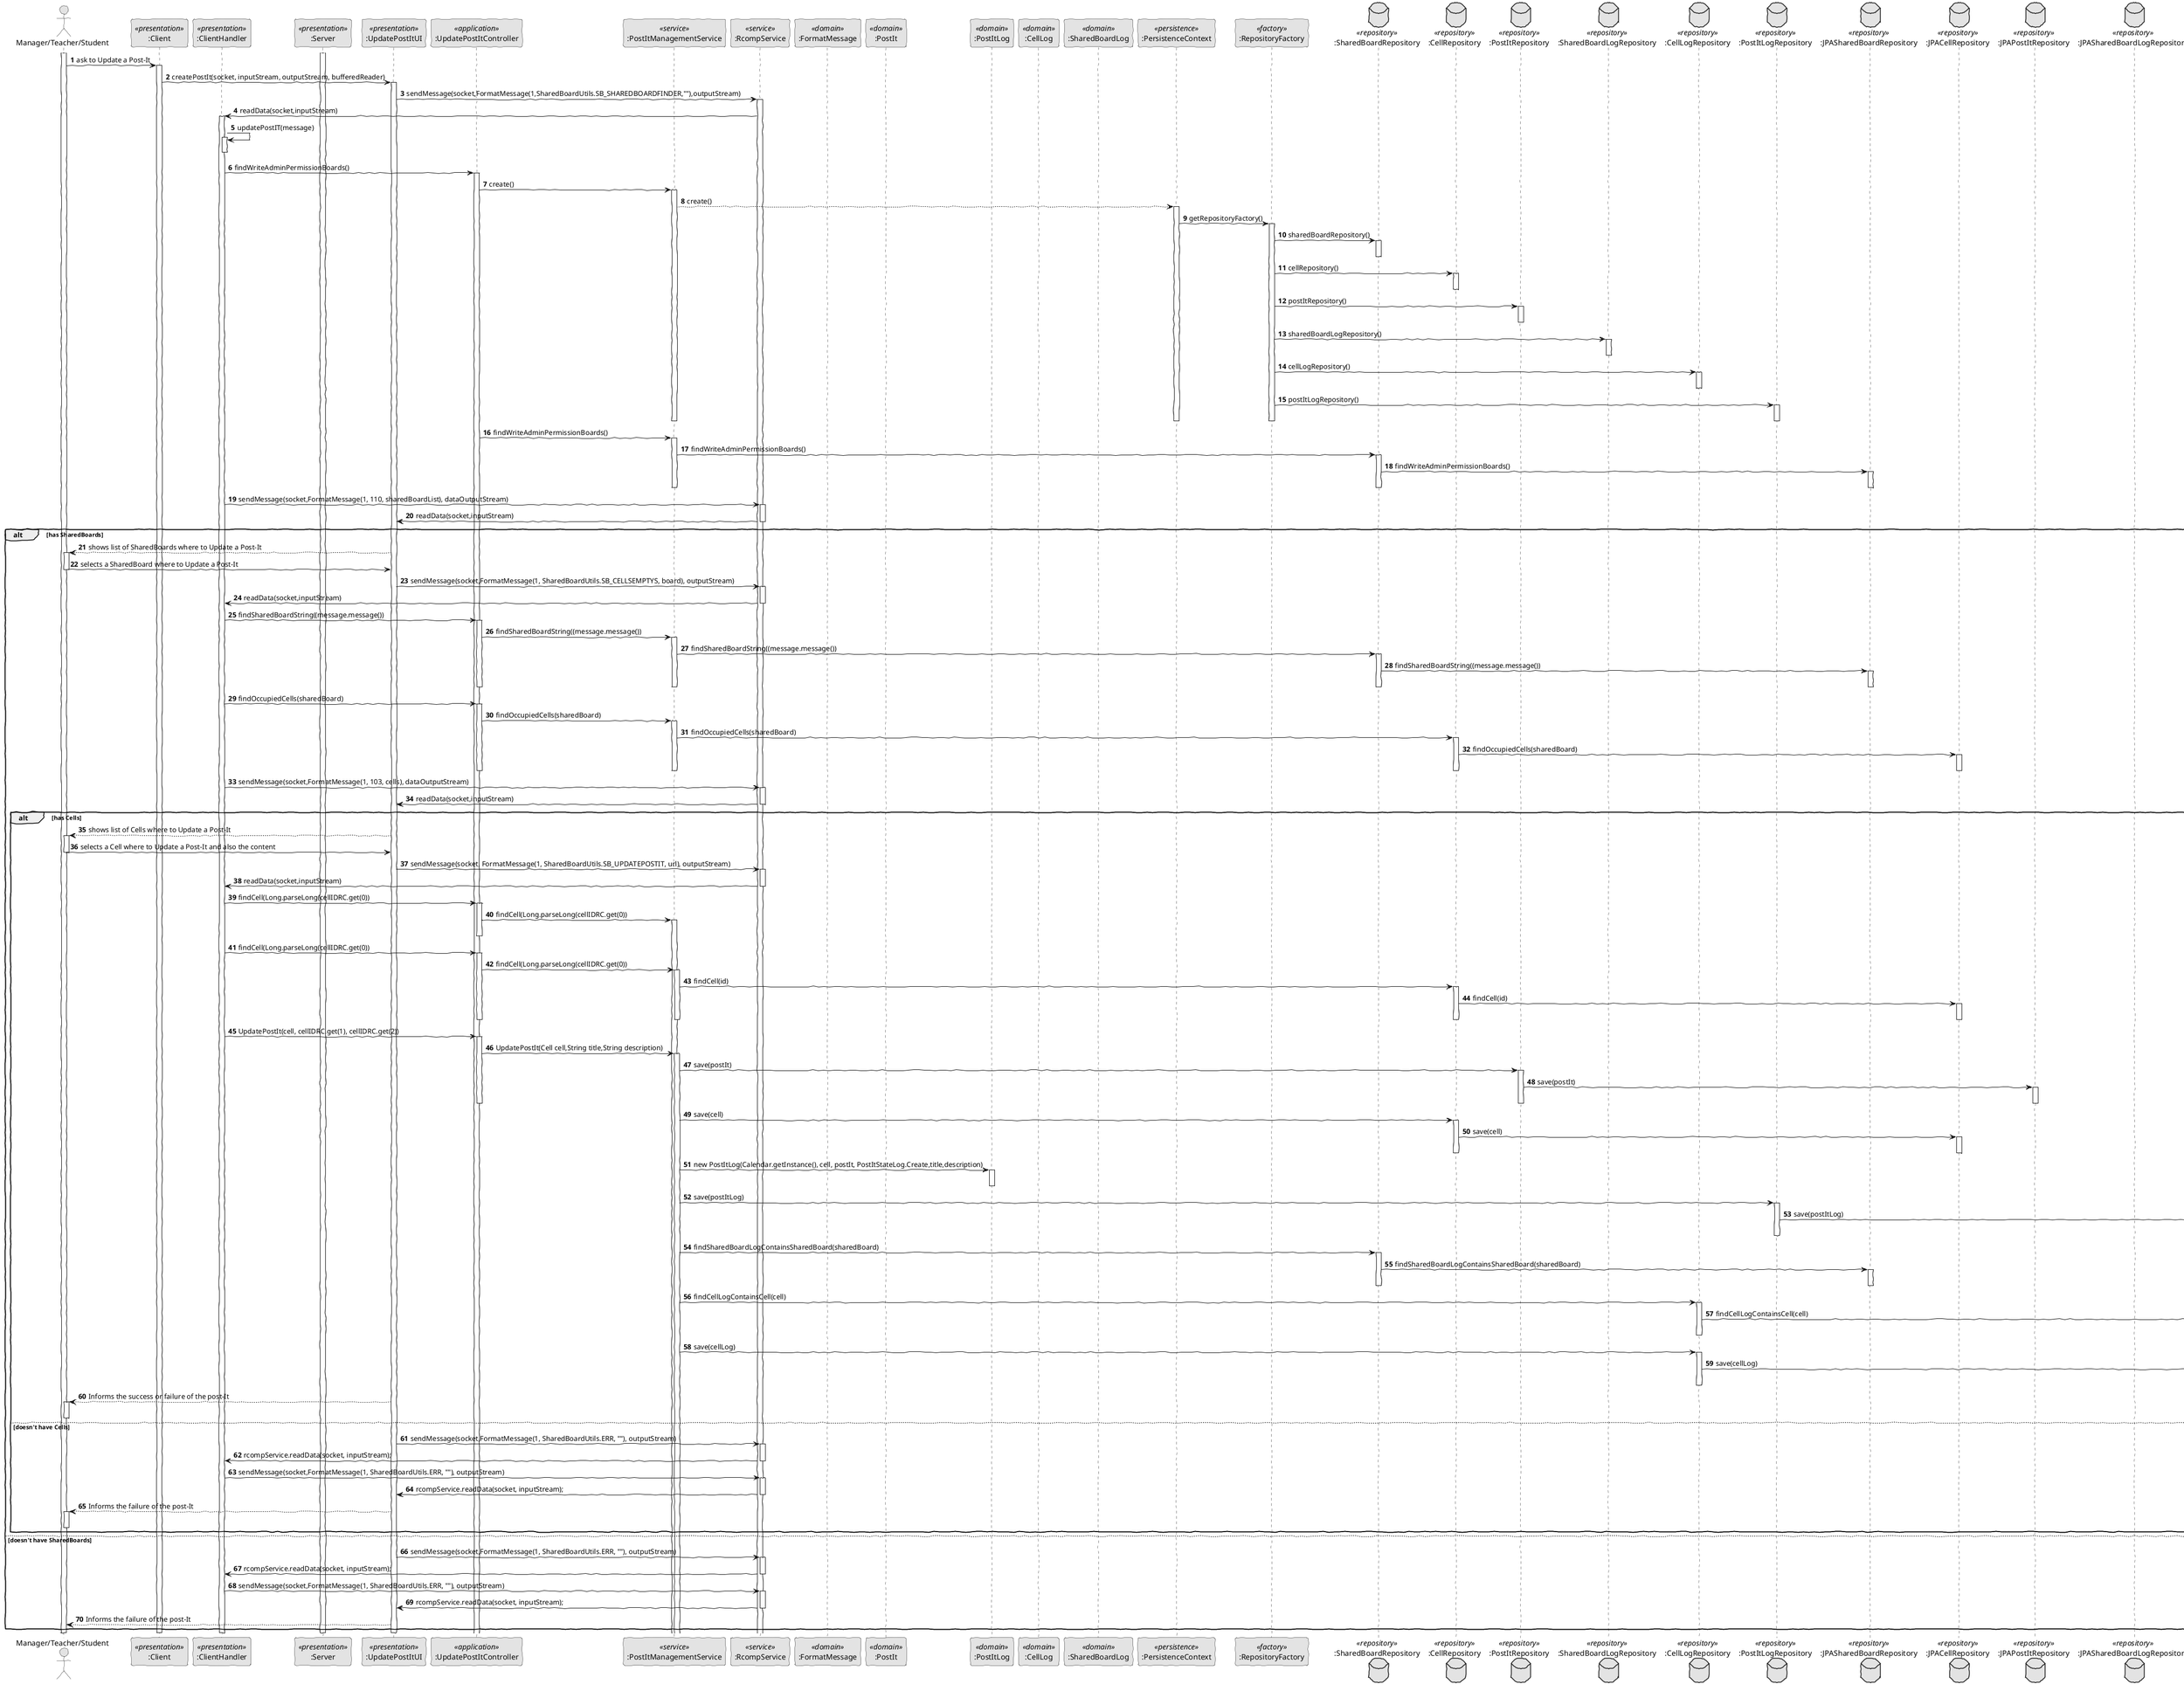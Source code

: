     @startuml
    'http://plantuml.com/skinparam.html
    autonumber
    skinparam handwritten true
    skinparam monochrome true
    skinparam packageStyle rect
    skinparam defaultFontName FG Virgil
    skinparam shadowing false

    actor "Manager/Teacher/Student" as Manager

    participant ":Client" as Client <<presentation>>
    participant ":ClientHandler" as ClientHandler <<presentation>>
    participant ":Server" as Server <<presentation>>

    participant ":UpdatePostItUI" as UI <<presentation>>
    participant ":UpdatePostItController" as Controller <<application>>
    participant ":PostItManagementService" as PostItManagementService <<service>>
    participant ":RcompService" as RcompService <<service>>

    participant ":FormatMessage" as FormatMessage <<domain>>
    participant ":PostIt" as PostIt <<domain>>
    participant ":PostItLog" as PostItLog <<domain>>
    participant ":CellLog" as CellLog <<domain>>
    participant ":SharedBoardLog" as SharedBoardLog <<domain>>

    participant ":PersistenceContext" as Persistence <<persistence>>
    participant ":RepositoryFactory" as RepositoryFactory <<factory>>


    database ":SharedBoardRepository" as SharedBoardRepository <<repository>>
    database ":CellRepository" as CellRepository <<repository>>
    database ":PostItRepository" as PostItRepository <<repository>>
    database ":SharedBoardLogRepository" as SharedBoardLogRepository <<repository>>
    database ":CellLogRepository" as CellLogRepository <<repository>>
    database ":PostItLogRepository" as PostItLogRepository <<repository>>

    database ":JPASharedBoardRepository" as JPASharedBoardRepository <<repository>>
    database ":JPACellRepository" as JPACellRepository <<repository>>
    database ":JPAPostItRepository" as JPAPostItRepository <<repository>>
    database ":JPASharedBoardLogRepository" as JPASharedBoardLogRepository <<repository>>
    database ":JPACellLogRepository" as JPACellLogRepository <<repository>>
    database ":JPAPostItLogRepository" as JPAPostItLogRepository <<repository>>
    activate Server
    activate Manager

    Manager -> Client: ask to Update a Post-It
    activate Client

    Client -> UI: createPostIt(socket, inputStream, outputStream, bufferedReader)
    activate UI
    UI -> RcompService: sendMessage(socket,FormatMessage(1,SharedBoardUtils.SB_SHAREDBOARDFINDER,""),outputStream)
    activate RcompService
    RcompService -> ClientHandler: readData(socket,inputStream)
    activate ClientHandler
    ClientHandler -> ClientHandler:  updatePostIT(message)
    activate ClientHandler
    deactivate ClientHandler

    ClientHandler -> Controller:  findWriteAdminPermissionBoards()
    activate Controller
    Controller -> PostItManagementService:  create()
    activate PostItManagementService
    PostItManagementService --> Persistence: create()
    activate Persistence

    Persistence -> RepositoryFactory: getRepositoryFactory()
    activate RepositoryFactory

    RepositoryFactory->SharedBoardRepository : sharedBoardRepository()
    activate SharedBoardRepository
    deactivate SharedBoardRepository
    RepositoryFactory->CellRepository: cellRepository()
    activate CellRepository
    deactivate CellRepository
    RepositoryFactory->PostItRepository: postItRepository()
    activate PostItRepository
    deactivate PostItRepository
    RepositoryFactory->SharedBoardLogRepository: sharedBoardLogRepository()
    activate SharedBoardLogRepository
    deactivate SharedBoardLogRepository
    RepositoryFactory->CellLogRepository: cellLogRepository()
    activate CellLogRepository
    deactivate CellLogRepository
    RepositoryFactory->PostItLogRepository: postItLogRepository()
    activate PostItLogRepository
    deactivate PostItLogRepository

    deactivate RepositoryFactory
    deactivate Persistence
    deactivate PostItManagementService

    Controller -> PostItManagementService:  findWriteAdminPermissionBoards()
    activate PostItManagementService

    PostItManagementService -> SharedBoardRepository:  findWriteAdminPermissionBoards()
    activate SharedBoardRepository

    SharedBoardRepository -> JPASharedBoardRepository:  findWriteAdminPermissionBoards()
    activate JPASharedBoardRepository
    deactivate JPASharedBoardRepository

    deactivate SharedBoardRepository
    deactivate PostItManagementService

    ClientHandler -> RcompService: sendMessage(socket,FormatMessage(1, 110, sharedBoardList), dataOutputStream)
    activate RcompService
    RcompService -> UI: readData(socket,inputStream)
    deactivate RcompService
    alt has SharedBoards
    UI --> Manager :shows list of SharedBoards where to Update a Post-It
    activate Manager
    Manager -> UI : selects a SharedBoard where to Update a Post-It
    deactivate Manager

    UI -> RcompService: sendMessage(socket,FormatMessage(1, SharedBoardUtils.SB_CELLSEMPTYS, board), outputStream)
    activate RcompService
    RcompService -> ClientHandler: readData(socket,inputStream)
    deactivate RcompService

    ClientHandler -> Controller:  findSharedBoardString((message.message())
    activate Controller
    Controller -> PostItManagementService:  findSharedBoardString((message.message())

    activate PostItManagementService
    PostItManagementService -> SharedBoardRepository:  findSharedBoardString((message.message())

    activate SharedBoardRepository
    SharedBoardRepository -> JPASharedBoardRepository:  findSharedBoardString((message.message())
    activate JPASharedBoardRepository
    deactivate JPASharedBoardRepository

    deactivate SharedBoardRepository
    deactivate PostItManagementService
    deactivate Controller

    ClientHandler -> Controller:  findOccupiedCells(sharedBoard)
    activate Controller

    Controller -> PostItManagementService:  findOccupiedCells(sharedBoard)
    activate PostItManagementService

    PostItManagementService -> CellRepository:  findOccupiedCells(sharedBoard)
    activate CellRepository

    CellRepository -> JPACellRepository: findOccupiedCells(sharedBoard)
    activate JPACellRepository
    deactivate JPACellRepository

    deactivate CellRepository
    deactivate PostItManagementService
    deactivate Controller

    ClientHandler -> RcompService: sendMessage(socket,FormatMessage(1, 103, cells), dataOutputStream)
    activate RcompService
    RcompService -> UI: readData(socket,inputStream)
    deactivate RcompService

    alt has Cells

    UI --> Manager : shows list of Cells where to Update a Post-It
    activate Manager
    Manager -> UI : selects a Cell where to Update a Post-It and also the content
    deactivate Manager
    UI -> RcompService: sendMessage(socket, FormatMessage(1, SharedBoardUtils.SB_UPDATEPOSTIT, url), outputStream)
    activate RcompService
    RcompService -> ClientHandler: readData(socket,inputStream)
    deactivate RcompService
    ClientHandler -> Controller: findCell(Long.parseLong(cellIDRC.get(0))
    activate Controller
    Controller -> PostItManagementService: findCell(Long.parseLong(cellIDRC.get(0))
    activate PostItManagementService
    deactivate Controller
    ClientHandler -> Controller: findCell(Long.parseLong(cellIDRC.get(0))
    activate Controller
    Controller -> PostItManagementService: findCell(Long.parseLong(cellIDRC.get(0))
    activate PostItManagementService
    PostItManagementService -> CellRepository: findCell(id)
    activate CellRepository

    CellRepository -> JPACellRepository: findCell(id)
    activate JPACellRepository
    deactivate JPACellRepository

    deactivate CellRepository
    deactivate PostItManagementService
    deactivate Controller


        ClientHandler -> Controller: UpdatePostIt(cell, cellIDRC.get(1), cellIDRC.get(2))
        activate Controller

        Controller -> PostItManagementService: UpdatePostIt(Cell cell,String title,String description)
        activate PostItManagementService

        PostItManagementService -> PostItRepository:  save(postIt)
        activate PostItRepository

        PostItRepository -> JPAPostItRepository: save(postIt)
        activate JPAPostItRepository
        deactivate JPAPostItRepository

        deactivate PostItRepository
        deactivate Controller


        PostItManagementService -> CellRepository:  save(cell)
        activate CellRepository

        CellRepository -> JPACellRepository: save(cell)
        activate JPACellRepository
        deactivate JPACellRepository

        deactivate CellRepository

        PostItManagementService -> PostItLog:  new PostItLog(Calendar.getInstance(), cell, postIt, PostItStateLog.Create,title,description)
        activate PostItLog
        deactivate PostItLog
        PostItManagementService -> PostItLogRepository:  save(postItLog)
        activate PostItLogRepository

        PostItLogRepository -> JPAPostItLogRepository: save(postItLog)
        activate JPAPostItLogRepository
        deactivate JPAPostItLogRepository

        deactivate PostItLogRepository


        PostItManagementService -> SharedBoardRepository:  findSharedBoardLogContainsSharedBoard(sharedBoard)
        activate SharedBoardRepository
        SharedBoardRepository -> JPASharedBoardRepository: findSharedBoardLogContainsSharedBoard(sharedBoard)
        activate JPASharedBoardRepository
        deactivate JPASharedBoardRepository

        deactivate SharedBoardRepository

        PostItManagementService -> CellLogRepository:findCellLogContainsCell(cell)
        activate CellLogRepository

        CellLogRepository -> JPACellLogRepository:findCellLogContainsCell(cell)
        activate JPACellLogRepository
        deactivate JPACellLogRepository

        deactivate CellLogRepository



        PostItManagementService -> CellLogRepository:save(cellLog)
        activate CellLogRepository
        CellLogRepository -> JPACellLogRepository:save(cellLog)
        activate JPACellLogRepository
        deactivate JPACellLogRepository

        deactivate CellLogRepository

        UI --> Manager : Informs the success or failure of the post-It
        activate Manager
        deactivate Manager
else doesn't have Cells
        UI -> RcompService: sendMessage(socket,FormatMessage(1, SharedBoardUtils.ERR, ""), outputStream)
        activate RcompService
        RcompService -> ClientHandler: rcompService.readData(socket, inputStream);
        deactivate RcompService
        ClientHandler -> RcompService: sendMessage(socket,FormatMessage(1, SharedBoardUtils.ERR, ""), outputStream)
        activate RcompService
        RcompService -> UI: rcompService.readData(socket, inputStream);
        deactivate RcompService
        UI --> Manager : Informs the failure of the post-It
        activate Manager
        deactivate Manager

end
else doesn't have SharedBoards
           UI -> RcompService: sendMessage(socket,FormatMessage(1, SharedBoardUtils.ERR, ""), outputStream)
           activate RcompService
           RcompService -> ClientHandler: rcompService.readData(socket, inputStream);
           deactivate RcompService

           ClientHandler -> RcompService: sendMessage(socket,FormatMessage(1, SharedBoardUtils.ERR, ""), outputStream)
           activate RcompService
           RcompService -> UI: rcompService.readData(socket, inputStream);
           deactivate RcompService
           UI --> Manager : Informs the failure of the post-It

end
deactivate UI
deactivate ClientHandler
deactivate Client
deactivate Manager
deactivate Server
@enduml